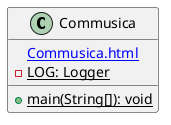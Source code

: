 @startuml

    class Commusica {
        [[Commusica.html]]
        {static} -LOG: Logger
        {static} +main(String[]): void
    }

@enduml
